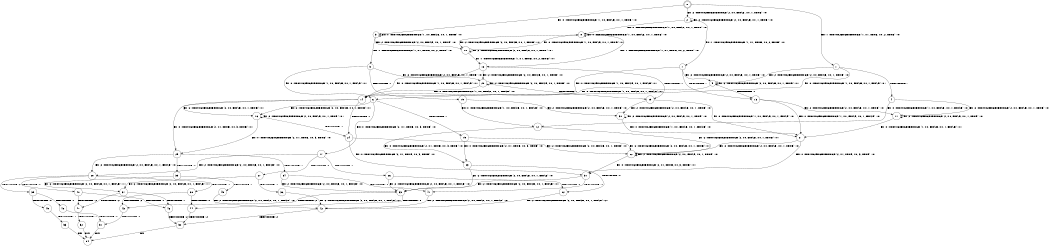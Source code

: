 digraph BCG {
size = "7, 10.5";
center = TRUE;
node [shape = circle];
0 [peripheries = 2];
0 -> 1 [label = "EX !1 !ATOMIC_EXCH_BRANCH (1, +1, TRUE, +0, 2, TRUE) !:0:"];
0 -> 2 [label = "EX !2 !ATOMIC_EXCH_BRANCH (2, +0, FALSE, +0, 1, TRUE) !:0:"];
0 -> 3 [label = "EX !0 !ATOMIC_EXCH_BRANCH (1, +0, FALSE, +0, 1, TRUE) !:0:"];
1 -> 4 [label = "TERMINATE !1"];
1 -> 5 [label = "EX !2 !ATOMIC_EXCH_BRANCH (2, +0, FALSE, +0, 1, TRUE) !:0:"];
1 -> 6 [label = "EX !0 !ATOMIC_EXCH_BRANCH (1, +0, FALSE, +0, 1, FALSE) !:0:"];
2 -> 7 [label = "EX !1 !ATOMIC_EXCH_BRANCH (1, +1, TRUE, +0, 2, TRUE) !:0:"];
2 -> 8 [label = "EX !0 !ATOMIC_EXCH_BRANCH (1, +0, FALSE, +0, 1, TRUE) !:0:"];
2 -> 2 [label = "EX !2 !ATOMIC_EXCH_BRANCH (2, +0, FALSE, +0, 1, TRUE) !:0:"];
3 -> 9 [label = "EX !1 !ATOMIC_EXCH_BRANCH (1, +1, TRUE, +0, 2, TRUE) !:0:"];
3 -> 10 [label = "EX !2 !ATOMIC_EXCH_BRANCH (2, +0, FALSE, +0, 1, TRUE) !:0:"];
3 -> 3 [label = "EX !0 !ATOMIC_EXCH_BRANCH (1, +0, FALSE, +0, 1, TRUE) !:0:"];
4 -> 11 [label = "EX !2 !ATOMIC_EXCH_BRANCH (2, +0, FALSE, +0, 1, TRUE) !:0:"];
4 -> 12 [label = "EX !0 !ATOMIC_EXCH_BRANCH (1, +0, FALSE, +0, 1, FALSE) !:0:"];
5 -> 13 [label = "TERMINATE !1"];
5 -> 14 [label = "EX !0 !ATOMIC_EXCH_BRANCH (1, +0, FALSE, +0, 1, FALSE) !:0:"];
5 -> 5 [label = "EX !2 !ATOMIC_EXCH_BRANCH (2, +0, FALSE, +0, 1, TRUE) !:0:"];
6 -> 15 [label = "TERMINATE !1"];
6 -> 16 [label = "EX !2 !ATOMIC_EXCH_BRANCH (2, +0, FALSE, +0, 1, TRUE) !:0:"];
6 -> 17 [label = "EX !0 !ATOMIC_EXCH_BRANCH (2, +1, TRUE, +0, 3, TRUE) !:0:"];
7 -> 13 [label = "TERMINATE !1"];
7 -> 14 [label = "EX !0 !ATOMIC_EXCH_BRANCH (1, +0, FALSE, +0, 1, FALSE) !:0:"];
7 -> 5 [label = "EX !2 !ATOMIC_EXCH_BRANCH (2, +0, FALSE, +0, 1, TRUE) !:0:"];
8 -> 18 [label = "EX !1 !ATOMIC_EXCH_BRANCH (1, +1, TRUE, +0, 2, TRUE) !:0:"];
8 -> 10 [label = "EX !2 !ATOMIC_EXCH_BRANCH (2, +0, FALSE, +0, 1, TRUE) !:0:"];
8 -> 8 [label = "EX !0 !ATOMIC_EXCH_BRANCH (1, +0, FALSE, +0, 1, TRUE) !:0:"];
9 -> 19 [label = "TERMINATE !1"];
9 -> 20 [label = "EX !2 !ATOMIC_EXCH_BRANCH (2, +0, FALSE, +0, 1, TRUE) !:0:"];
9 -> 6 [label = "EX !0 !ATOMIC_EXCH_BRANCH (1, +0, FALSE, +0, 1, FALSE) !:0:"];
10 -> 18 [label = "EX !1 !ATOMIC_EXCH_BRANCH (1, +1, TRUE, +0, 2, TRUE) !:0:"];
10 -> 10 [label = "EX !2 !ATOMIC_EXCH_BRANCH (2, +0, FALSE, +0, 1, TRUE) !:0:"];
10 -> 8 [label = "EX !0 !ATOMIC_EXCH_BRANCH (1, +0, FALSE, +0, 1, TRUE) !:0:"];
11 -> 21 [label = "EX !0 !ATOMIC_EXCH_BRANCH (1, +0, FALSE, +0, 1, FALSE) !:0:"];
11 -> 11 [label = "EX !2 !ATOMIC_EXCH_BRANCH (2, +0, FALSE, +0, 1, TRUE) !:0:"];
12 -> 22 [label = "EX !2 !ATOMIC_EXCH_BRANCH (2, +0, FALSE, +0, 1, TRUE) !:0:"];
12 -> 23 [label = "EX !0 !ATOMIC_EXCH_BRANCH (2, +1, TRUE, +0, 3, TRUE) !:0:"];
13 -> 21 [label = "EX !0 !ATOMIC_EXCH_BRANCH (1, +0, FALSE, +0, 1, FALSE) !:0:"];
13 -> 11 [label = "EX !2 !ATOMIC_EXCH_BRANCH (2, +0, FALSE, +0, 1, TRUE) !:0:"];
14 -> 24 [label = "TERMINATE !1"];
14 -> 16 [label = "EX !2 !ATOMIC_EXCH_BRANCH (2, +0, FALSE, +0, 1, TRUE) !:0:"];
14 -> 25 [label = "EX !0 !ATOMIC_EXCH_BRANCH (2, +1, TRUE, +0, 3, TRUE) !:0:"];
15 -> 22 [label = "EX !2 !ATOMIC_EXCH_BRANCH (2, +0, FALSE, +0, 1, TRUE) !:0:"];
15 -> 23 [label = "EX !0 !ATOMIC_EXCH_BRANCH (2, +1, TRUE, +0, 3, TRUE) !:0:"];
16 -> 24 [label = "TERMINATE !1"];
16 -> 16 [label = "EX !2 !ATOMIC_EXCH_BRANCH (2, +0, FALSE, +0, 1, TRUE) !:0:"];
16 -> 25 [label = "EX !0 !ATOMIC_EXCH_BRANCH (2, +1, TRUE, +0, 3, TRUE) !:0:"];
17 -> 26 [label = "TERMINATE !1"];
17 -> 27 [label = "TERMINATE !0"];
17 -> 28 [label = "EX !2 !ATOMIC_EXCH_BRANCH (2, +0, FALSE, +0, 1, FALSE) !:0:"];
18 -> 29 [label = "TERMINATE !1"];
18 -> 20 [label = "EX !2 !ATOMIC_EXCH_BRANCH (2, +0, FALSE, +0, 1, TRUE) !:0:"];
18 -> 14 [label = "EX !0 !ATOMIC_EXCH_BRANCH (1, +0, FALSE, +0, 1, FALSE) !:0:"];
19 -> 30 [label = "EX !2 !ATOMIC_EXCH_BRANCH (2, +0, FALSE, +0, 1, TRUE) !:0:"];
19 -> 12 [label = "EX !0 !ATOMIC_EXCH_BRANCH (1, +0, FALSE, +0, 1, FALSE) !:0:"];
20 -> 29 [label = "TERMINATE !1"];
20 -> 20 [label = "EX !2 !ATOMIC_EXCH_BRANCH (2, +0, FALSE, +0, 1, TRUE) !:0:"];
20 -> 14 [label = "EX !0 !ATOMIC_EXCH_BRANCH (1, +0, FALSE, +0, 1, FALSE) !:0:"];
21 -> 22 [label = "EX !2 !ATOMIC_EXCH_BRANCH (2, +0, FALSE, +0, 1, TRUE) !:0:"];
21 -> 31 [label = "EX !0 !ATOMIC_EXCH_BRANCH (2, +1, TRUE, +0, 3, TRUE) !:0:"];
22 -> 22 [label = "EX !2 !ATOMIC_EXCH_BRANCH (2, +0, FALSE, +0, 1, TRUE) !:0:"];
22 -> 31 [label = "EX !0 !ATOMIC_EXCH_BRANCH (2, +1, TRUE, +0, 3, TRUE) !:0:"];
23 -> 32 [label = "TERMINATE !0"];
23 -> 33 [label = "EX !2 !ATOMIC_EXCH_BRANCH (2, +0, FALSE, +0, 1, FALSE) !:0:"];
24 -> 22 [label = "EX !2 !ATOMIC_EXCH_BRANCH (2, +0, FALSE, +0, 1, TRUE) !:0:"];
24 -> 31 [label = "EX !0 !ATOMIC_EXCH_BRANCH (2, +1, TRUE, +0, 3, TRUE) !:0:"];
25 -> 34 [label = "TERMINATE !1"];
25 -> 35 [label = "TERMINATE !0"];
25 -> 28 [label = "EX !2 !ATOMIC_EXCH_BRANCH (2, +0, FALSE, +0, 1, FALSE) !:0:"];
26 -> 32 [label = "TERMINATE !0"];
26 -> 33 [label = "EX !2 !ATOMIC_EXCH_BRANCH (2, +0, FALSE, +0, 1, FALSE) !:0:"];
27 -> 36 [label = "TERMINATE !1"];
27 -> 37 [label = "EX !2 !ATOMIC_EXCH_BRANCH (2, +0, FALSE, +0, 1, FALSE) !:1:"];
28 -> 38 [label = "TERMINATE !1"];
28 -> 39 [label = "TERMINATE !2"];
28 -> 40 [label = "TERMINATE !0"];
29 -> 30 [label = "EX !2 !ATOMIC_EXCH_BRANCH (2, +0, FALSE, +0, 1, TRUE) !:0:"];
29 -> 21 [label = "EX !0 !ATOMIC_EXCH_BRANCH (1, +0, FALSE, +0, 1, FALSE) !:0:"];
30 -> 30 [label = "EX !2 !ATOMIC_EXCH_BRANCH (2, +0, FALSE, +0, 1, TRUE) !:0:"];
30 -> 21 [label = "EX !0 !ATOMIC_EXCH_BRANCH (1, +0, FALSE, +0, 1, FALSE) !:0:"];
31 -> 41 [label = "TERMINATE !0"];
31 -> 33 [label = "EX !2 !ATOMIC_EXCH_BRANCH (2, +0, FALSE, +0, 1, FALSE) !:0:"];
32 -> 42 [label = "EX !2 !ATOMIC_EXCH_BRANCH (2, +0, FALSE, +0, 1, FALSE) !:2:"];
33 -> 43 [label = "TERMINATE !2"];
33 -> 44 [label = "TERMINATE !0"];
34 -> 41 [label = "TERMINATE !0"];
34 -> 33 [label = "EX !2 !ATOMIC_EXCH_BRANCH (2, +0, FALSE, +0, 1, FALSE) !:0:"];
35 -> 45 [label = "TERMINATE !1"];
35 -> 37 [label = "EX !2 !ATOMIC_EXCH_BRANCH (2, +0, FALSE, +0, 1, FALSE) !:1:"];
36 -> 42 [label = "EX !2 !ATOMIC_EXCH_BRANCH (2, +0, FALSE, +0, 1, FALSE) !:2:"];
37 -> 46 [label = "TERMINATE !1"];
37 -> 47 [label = "TERMINATE !2"];
38 -> 43 [label = "TERMINATE !2"];
38 -> 44 [label = "TERMINATE !0"];
39 -> 48 [label = "TERMINATE !1"];
39 -> 49 [label = "TERMINATE !0"];
40 -> 46 [label = "TERMINATE !1"];
40 -> 47 [label = "TERMINATE !2"];
41 -> 42 [label = "EX !2 !ATOMIC_EXCH_BRANCH (2, +0, FALSE, +0, 1, FALSE) !:2:"];
42 -> 50 [label = "TERMINATE !2"];
43 -> 51 [label = "TERMINATE !0"];
44 -> 50 [label = "TERMINATE !2"];
45 -> 42 [label = "EX !2 !ATOMIC_EXCH_BRANCH (2, +0, FALSE, +0, 1, FALSE) !:2:"];
46 -> 50 [label = "TERMINATE !2"];
47 -> 52 [label = "TERMINATE !1"];
48 -> 51 [label = "TERMINATE !0"];
49 -> 53 [label = "TERMINATE !1"];
50 -> 54 [label = "exit"];
51 -> 54 [label = "exit"];
52 -> 54 [label = "exit"];
53 -> 54 [label = "exit"];
}
